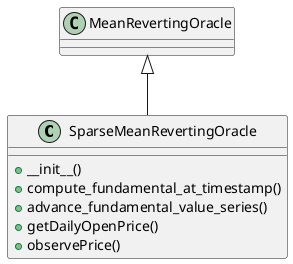 @startuml
class SparseMeanRevertingOracle {
  + __init__()
  + compute_fundamental_at_timestamp()
  + advance_fundamental_value_series()
  + getDailyOpenPrice()
  + observePrice()
}
MeanRevertingOracle <|-- SparseMeanRevertingOracle
@enduml